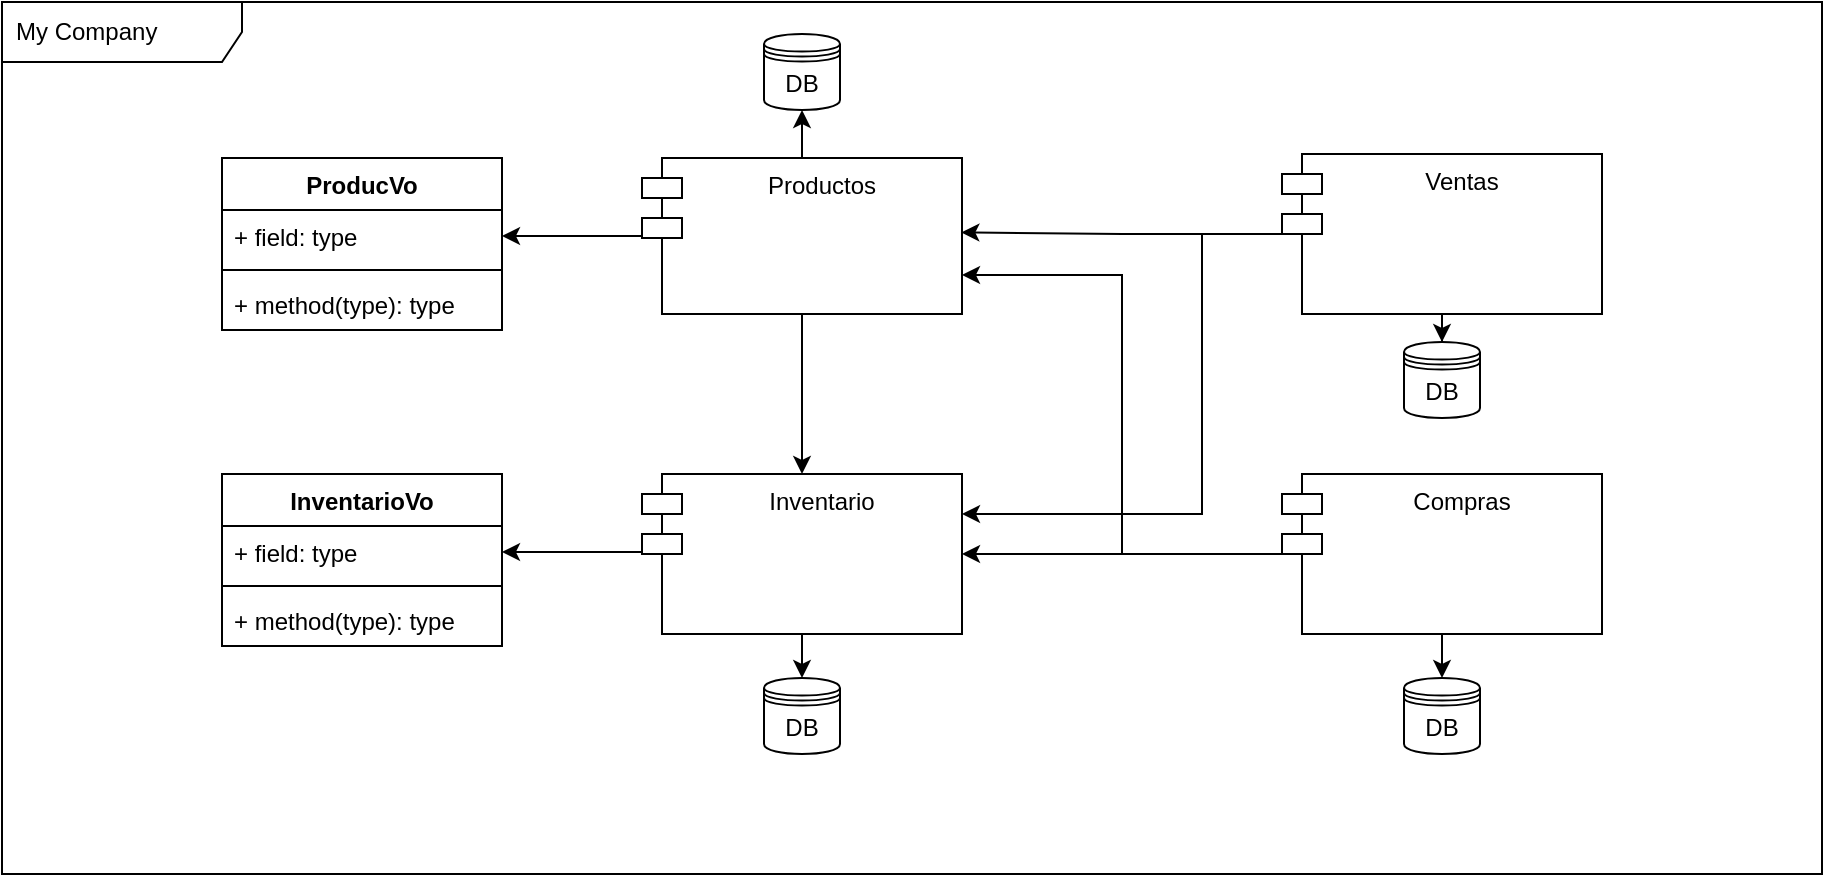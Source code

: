 <mxfile version="20.2.7" type="device" pages="5"><diagram id="Zrxux1QVwjo2xbWIQY5f" name="Diagrama-1"><mxGraphModel dx="1422" dy="754" grid="1" gridSize="10" guides="1" tooltips="1" connect="1" arrows="1" fold="1" page="1" pageScale="1" pageWidth="1169" pageHeight="827" math="0" shadow="0"><root><mxCell id="0"/><mxCell id="1" parent="0"/><mxCell id="VQ3wUtL_cpgTp8slWjfF-2" value="My Company" style="shape=umlFrame;whiteSpace=wrap;html=1;width=120;height=30;boundedLbl=1;verticalAlign=middle;align=left;spacingLeft=5;" parent="1" vertex="1"><mxGeometry x="120" y="244" width="910" height="436" as="geometry"/></mxCell><mxCell id="VQ3wUtL_cpgTp8slWjfF-40" style="edgeStyle=orthogonalEdgeStyle;rounded=0;orthogonalLoop=1;jettySize=auto;html=1;entryX=1;entryY=0.5;entryDx=0;entryDy=0;" parent="1" source="VQ3wUtL_cpgTp8slWjfF-1" target="VQ3wUtL_cpgTp8slWjfF-6" edge="1"><mxGeometry relative="1" as="geometry"/></mxCell><mxCell id="VQ3wUtL_cpgTp8slWjfF-44" style="edgeStyle=orthogonalEdgeStyle;rounded=0;orthogonalLoop=1;jettySize=auto;html=1;entryX=1;entryY=0.75;entryDx=0;entryDy=0;" parent="1" source="VQ3wUtL_cpgTp8slWjfF-1" target="VQ3wUtL_cpgTp8slWjfF-5" edge="1"><mxGeometry relative="1" as="geometry"/></mxCell><mxCell id="VQ3wUtL_cpgTp8slWjfF-46" value="" style="edgeStyle=orthogonalEdgeStyle;rounded=0;orthogonalLoop=1;jettySize=auto;html=1;" parent="1" source="VQ3wUtL_cpgTp8slWjfF-1" target="VQ3wUtL_cpgTp8slWjfF-14" edge="1"><mxGeometry relative="1" as="geometry"/></mxCell><mxCell id="VQ3wUtL_cpgTp8slWjfF-1" value="Compras" style="shape=module;align=left;spacingLeft=20;align=center;verticalAlign=top;" parent="1" vertex="1"><mxGeometry x="760" y="480" width="160" height="80" as="geometry"/></mxCell><mxCell id="VQ3wUtL_cpgTp8slWjfF-45" value="" style="edgeStyle=orthogonalEdgeStyle;rounded=0;orthogonalLoop=1;jettySize=auto;html=1;" parent="1" source="VQ3wUtL_cpgTp8slWjfF-4" target="VQ3wUtL_cpgTp8slWjfF-17" edge="1"><mxGeometry relative="1" as="geometry"/></mxCell><mxCell id="JUW2UXgPuVfukKaQm2c9-3" style="edgeStyle=orthogonalEdgeStyle;rounded=0;orthogonalLoop=1;jettySize=auto;html=1;entryX=0.998;entryY=0.477;entryDx=0;entryDy=0;entryPerimeter=0;" parent="1" source="VQ3wUtL_cpgTp8slWjfF-4" target="VQ3wUtL_cpgTp8slWjfF-5" edge="1"><mxGeometry relative="1" as="geometry"/></mxCell><mxCell id="JUW2UXgPuVfukKaQm2c9-4" style="edgeStyle=orthogonalEdgeStyle;rounded=0;orthogonalLoop=1;jettySize=auto;html=1;entryX=1;entryY=0.25;entryDx=0;entryDy=0;" parent="1" source="VQ3wUtL_cpgTp8slWjfF-4" target="VQ3wUtL_cpgTp8slWjfF-6" edge="1"><mxGeometry relative="1" as="geometry"><Array as="points"><mxPoint x="720" y="360"/><mxPoint x="720" y="500"/></Array></mxGeometry></mxCell><mxCell id="VQ3wUtL_cpgTp8slWjfF-4" value="Ventas" style="shape=module;align=left;spacingLeft=20;align=center;verticalAlign=top;" parent="1" vertex="1"><mxGeometry x="760" y="320" width="160" height="80" as="geometry"/></mxCell><mxCell id="VQ3wUtL_cpgTp8slWjfF-36" style="edgeStyle=orthogonalEdgeStyle;rounded=0;orthogonalLoop=1;jettySize=auto;html=1;entryX=1;entryY=0.5;entryDx=0;entryDy=0;" parent="1" source="VQ3wUtL_cpgTp8slWjfF-5" target="VQ3wUtL_cpgTp8slWjfF-29" edge="1"><mxGeometry relative="1" as="geometry"/></mxCell><mxCell id="VQ3wUtL_cpgTp8slWjfF-38" value="" style="edgeStyle=orthogonalEdgeStyle;rounded=0;orthogonalLoop=1;jettySize=auto;html=1;" parent="1" source="VQ3wUtL_cpgTp8slWjfF-5" target="VQ3wUtL_cpgTp8slWjfF-18" edge="1"><mxGeometry relative="1" as="geometry"/></mxCell><mxCell id="VQ3wUtL_cpgTp8slWjfF-47" value="" style="edgeStyle=orthogonalEdgeStyle;rounded=0;orthogonalLoop=1;jettySize=auto;html=1;" parent="1" source="VQ3wUtL_cpgTp8slWjfF-5" target="VQ3wUtL_cpgTp8slWjfF-6" edge="1"><mxGeometry relative="1" as="geometry"/></mxCell><mxCell id="VQ3wUtL_cpgTp8slWjfF-5" value="Productos" style="shape=module;align=left;spacingLeft=20;align=center;verticalAlign=top;" parent="1" vertex="1"><mxGeometry x="440" y="322" width="160" height="78" as="geometry"/></mxCell><mxCell id="VQ3wUtL_cpgTp8slWjfF-37" style="edgeStyle=orthogonalEdgeStyle;rounded=0;orthogonalLoop=1;jettySize=auto;html=1;entryX=1;entryY=0.5;entryDx=0;entryDy=0;" parent="1" source="VQ3wUtL_cpgTp8slWjfF-6" target="VQ3wUtL_cpgTp8slWjfF-33" edge="1"><mxGeometry relative="1" as="geometry"><Array as="points"><mxPoint x="420" y="519"/><mxPoint x="420" y="519"/></Array></mxGeometry></mxCell><mxCell id="VQ3wUtL_cpgTp8slWjfF-39" value="" style="edgeStyle=orthogonalEdgeStyle;rounded=0;orthogonalLoop=1;jettySize=auto;html=1;" parent="1" source="VQ3wUtL_cpgTp8slWjfF-6" target="VQ3wUtL_cpgTp8slWjfF-16" edge="1"><mxGeometry relative="1" as="geometry"/></mxCell><mxCell id="VQ3wUtL_cpgTp8slWjfF-6" value="Inventario" style="shape=module;align=left;spacingLeft=20;align=center;verticalAlign=top;" parent="1" vertex="1"><mxGeometry x="440" y="480" width="160" height="80" as="geometry"/></mxCell><mxCell id="VQ3wUtL_cpgTp8slWjfF-14" value="DB" style="shape=datastore;whiteSpace=wrap;html=1;" parent="1" vertex="1"><mxGeometry x="821" y="582" width="38" height="38" as="geometry"/></mxCell><mxCell id="VQ3wUtL_cpgTp8slWjfF-16" value="DB" style="shape=datastore;whiteSpace=wrap;html=1;" parent="1" vertex="1"><mxGeometry x="501" y="582" width="38" height="38" as="geometry"/></mxCell><mxCell id="VQ3wUtL_cpgTp8slWjfF-17" value="DB" style="shape=datastore;whiteSpace=wrap;html=1;" parent="1" vertex="1"><mxGeometry x="821" y="414" width="38" height="38" as="geometry"/></mxCell><mxCell id="VQ3wUtL_cpgTp8slWjfF-18" value="DB" style="shape=datastore;whiteSpace=wrap;html=1;" parent="1" vertex="1"><mxGeometry x="501" y="260" width="38" height="38" as="geometry"/></mxCell><mxCell id="VQ3wUtL_cpgTp8slWjfF-28" value="ProducVo" style="swimlane;fontStyle=1;align=center;verticalAlign=top;childLayout=stackLayout;horizontal=1;startSize=26;horizontalStack=0;resizeParent=1;resizeParentMax=0;resizeLast=0;collapsible=1;marginBottom=0;" parent="1" vertex="1"><mxGeometry x="230" y="322" width="140" height="86" as="geometry"/></mxCell><mxCell id="VQ3wUtL_cpgTp8slWjfF-29" value="+ field: type" style="text;strokeColor=none;fillColor=none;align=left;verticalAlign=top;spacingLeft=4;spacingRight=4;overflow=hidden;rotatable=0;points=[[0,0.5],[1,0.5]];portConstraint=eastwest;" parent="VQ3wUtL_cpgTp8slWjfF-28" vertex="1"><mxGeometry y="26" width="140" height="26" as="geometry"/></mxCell><mxCell id="VQ3wUtL_cpgTp8slWjfF-30" value="" style="line;strokeWidth=1;fillColor=none;align=left;verticalAlign=middle;spacingTop=-1;spacingLeft=3;spacingRight=3;rotatable=0;labelPosition=right;points=[];portConstraint=eastwest;" parent="VQ3wUtL_cpgTp8slWjfF-28" vertex="1"><mxGeometry y="52" width="140" height="8" as="geometry"/></mxCell><mxCell id="VQ3wUtL_cpgTp8slWjfF-31" value="+ method(type): type" style="text;strokeColor=none;fillColor=none;align=left;verticalAlign=top;spacingLeft=4;spacingRight=4;overflow=hidden;rotatable=0;points=[[0,0.5],[1,0.5]];portConstraint=eastwest;" parent="VQ3wUtL_cpgTp8slWjfF-28" vertex="1"><mxGeometry y="60" width="140" height="26" as="geometry"/></mxCell><mxCell id="VQ3wUtL_cpgTp8slWjfF-32" value="InventarioVo" style="swimlane;fontStyle=1;align=center;verticalAlign=top;childLayout=stackLayout;horizontal=1;startSize=26;horizontalStack=0;resizeParent=1;resizeParentMax=0;resizeLast=0;collapsible=1;marginBottom=0;" parent="1" vertex="1"><mxGeometry x="230" y="480" width="140" height="86" as="geometry"/></mxCell><mxCell id="VQ3wUtL_cpgTp8slWjfF-33" value="+ field: type" style="text;strokeColor=none;fillColor=none;align=left;verticalAlign=top;spacingLeft=4;spacingRight=4;overflow=hidden;rotatable=0;points=[[0,0.5],[1,0.5]];portConstraint=eastwest;" parent="VQ3wUtL_cpgTp8slWjfF-32" vertex="1"><mxGeometry y="26" width="140" height="26" as="geometry"/></mxCell><mxCell id="VQ3wUtL_cpgTp8slWjfF-34" value="" style="line;strokeWidth=1;fillColor=none;align=left;verticalAlign=middle;spacingTop=-1;spacingLeft=3;spacingRight=3;rotatable=0;labelPosition=right;points=[];portConstraint=eastwest;" parent="VQ3wUtL_cpgTp8slWjfF-32" vertex="1"><mxGeometry y="52" width="140" height="8" as="geometry"/></mxCell><mxCell id="VQ3wUtL_cpgTp8slWjfF-35" value="+ method(type): type" style="text;strokeColor=none;fillColor=none;align=left;verticalAlign=top;spacingLeft=4;spacingRight=4;overflow=hidden;rotatable=0;points=[[0,0.5],[1,0.5]];portConstraint=eastwest;" parent="VQ3wUtL_cpgTp8slWjfF-32" vertex="1"><mxGeometry y="60" width="140" height="26" as="geometry"/></mxCell></root></mxGraphModel></diagram><diagram name="Diagrama-2" id="TSGUJ7TOiSRdg4VQQiGb"><mxGraphModel dx="1483" dy="687" grid="1" gridSize="10" guides="1" tooltips="1" connect="1" arrows="1" fold="1" page="1" pageScale="1" pageWidth="1169" pageHeight="827" math="0" shadow="0"><root><mxCell id="5naulnWxM2juTKvyK0kL-0"/><mxCell id="5naulnWxM2juTKvyK0kL-1" parent="5naulnWxM2juTKvyK0kL-0"/><mxCell id="5naulnWxM2juTKvyK0kL-2" value="My Company" style="shape=umlFrame;whiteSpace=wrap;html=1;width=120;height=30;boundedLbl=1;verticalAlign=middle;align=left;spacingLeft=5;" parent="5naulnWxM2juTKvyK0kL-1" vertex="1"><mxGeometry x="40" y="244" width="1020" height="436" as="geometry"/></mxCell><mxCell id="5naulnWxM2juTKvyK0kL-3" style="edgeStyle=orthogonalEdgeStyle;rounded=0;orthogonalLoop=1;jettySize=auto;html=1;entryX=1;entryY=0.5;entryDx=0;entryDy=0;" parent="5naulnWxM2juTKvyK0kL-1" source="5naulnWxM2juTKvyK0kL-6" target="5naulnWxM2juTKvyK0kL-17" edge="1"><mxGeometry relative="1" as="geometry"/></mxCell><mxCell id="5naulnWxM2juTKvyK0kL-4" style="edgeStyle=orthogonalEdgeStyle;rounded=0;orthogonalLoop=1;jettySize=auto;html=1;entryX=1;entryY=0.75;entryDx=0;entryDy=0;" parent="5naulnWxM2juTKvyK0kL-1" source="5naulnWxM2juTKvyK0kL-6" target="5naulnWxM2juTKvyK0kL-14" edge="1"><mxGeometry relative="1" as="geometry"/></mxCell><mxCell id="5naulnWxM2juTKvyK0kL-5" value="" style="edgeStyle=orthogonalEdgeStyle;rounded=0;orthogonalLoop=1;jettySize=auto;html=1;" parent="5naulnWxM2juTKvyK0kL-1" source="5naulnWxM2juTKvyK0kL-6" target="5naulnWxM2juTKvyK0kL-18" edge="1"><mxGeometry relative="1" as="geometry"/></mxCell><mxCell id="4PLNRqN4rRz3HSst25F_-13" style="edgeStyle=orthogonalEdgeStyle;rounded=0;orthogonalLoop=1;jettySize=auto;html=1;entryX=0;entryY=0.5;entryDx=0;entryDy=0;" parent="5naulnWxM2juTKvyK0kL-1" source="5naulnWxM2juTKvyK0kL-6" target="4PLNRqN4rRz3HSst25F_-5" edge="1"><mxGeometry relative="1" as="geometry"/></mxCell><mxCell id="4PLNRqN4rRz3HSst25F_-23" style="edgeStyle=orthogonalEdgeStyle;rounded=0;orthogonalLoop=1;jettySize=auto;html=1;entryX=0;entryY=0.5;entryDx=0;entryDy=0;" parent="5naulnWxM2juTKvyK0kL-1" source="5naulnWxM2juTKvyK0kL-6" target="4PLNRqN4rRz3HSst25F_-16" edge="1"><mxGeometry relative="1" as="geometry"><Array as="points"><mxPoint x="840" y="520"/><mxPoint x="840" y="621"/></Array></mxGeometry></mxCell><mxCell id="5naulnWxM2juTKvyK0kL-6" value="Compras" style="shape=module;align=left;spacingLeft=20;align=center;verticalAlign=top;" parent="5naulnWxM2juTKvyK0kL-1" vertex="1"><mxGeometry x="630" y="480" width="160" height="80" as="geometry"/></mxCell><mxCell id="5naulnWxM2juTKvyK0kL-7" value="" style="edgeStyle=orthogonalEdgeStyle;rounded=0;orthogonalLoop=1;jettySize=auto;html=1;" parent="5naulnWxM2juTKvyK0kL-1" source="5naulnWxM2juTKvyK0kL-10" target="5naulnWxM2juTKvyK0kL-20" edge="1"><mxGeometry relative="1" as="geometry"/></mxCell><mxCell id="5naulnWxM2juTKvyK0kL-8" style="edgeStyle=orthogonalEdgeStyle;rounded=0;orthogonalLoop=1;jettySize=auto;html=1;entryX=0.998;entryY=0.477;entryDx=0;entryDy=0;entryPerimeter=0;fillColor=#a20025;strokeColor=#6F0000;" parent="5naulnWxM2juTKvyK0kL-1" source="5naulnWxM2juTKvyK0kL-10" target="5naulnWxM2juTKvyK0kL-14" edge="1"><mxGeometry relative="1" as="geometry"/></mxCell><mxCell id="5naulnWxM2juTKvyK0kL-9" style="edgeStyle=orthogonalEdgeStyle;rounded=0;orthogonalLoop=1;jettySize=auto;html=1;entryX=1;entryY=0.25;entryDx=0;entryDy=0;fillColor=#a20025;strokeColor=#6F0000;dashed=1;" parent="5naulnWxM2juTKvyK0kL-1" source="5naulnWxM2juTKvyK0kL-10" target="5naulnWxM2juTKvyK0kL-17" edge="1"><mxGeometry relative="1" as="geometry"><Array as="points"><mxPoint x="590" y="360"/><mxPoint x="590" y="500"/></Array></mxGeometry></mxCell><mxCell id="4PLNRqN4rRz3HSst25F_-24" style="edgeStyle=orthogonalEdgeStyle;rounded=0;orthogonalLoop=1;jettySize=auto;html=1;entryX=0;entryY=0.5;entryDx=0;entryDy=0;" parent="5naulnWxM2juTKvyK0kL-1" source="5naulnWxM2juTKvyK0kL-10" target="4PLNRqN4rRz3HSst25F_-1" edge="1"><mxGeometry relative="1" as="geometry"><Array as="points"><mxPoint x="840" y="360"/><mxPoint x="840" y="321"/></Array></mxGeometry></mxCell><mxCell id="4PLNRqN4rRz3HSst25F_-25" style="edgeStyle=orthogonalEdgeStyle;rounded=0;orthogonalLoop=1;jettySize=auto;html=1;" parent="5naulnWxM2juTKvyK0kL-1" source="5naulnWxM2juTKvyK0kL-10" target="4PLNRqN4rRz3HSst25F_-20" edge="1"><mxGeometry relative="1" as="geometry"><Array as="points"><mxPoint x="840" y="360"/><mxPoint x="840" y="420"/></Array></mxGeometry></mxCell><mxCell id="5naulnWxM2juTKvyK0kL-10" value="Ventas" style="shape=module;align=left;spacingLeft=20;align=center;verticalAlign=top;" parent="5naulnWxM2juTKvyK0kL-1" vertex="1"><mxGeometry x="630" y="320" width="160" height="80" as="geometry"/></mxCell><mxCell id="5naulnWxM2juTKvyK0kL-11" style="edgeStyle=orthogonalEdgeStyle;rounded=0;orthogonalLoop=1;jettySize=auto;html=1;entryX=1;entryY=0.5;entryDx=0;entryDy=0;" parent="5naulnWxM2juTKvyK0kL-1" source="5naulnWxM2juTKvyK0kL-14" target="5naulnWxM2juTKvyK0kL-23" edge="1"><mxGeometry relative="1" as="geometry"><Array as="points"><mxPoint x="280" y="361"/><mxPoint x="280" y="331"/></Array></mxGeometry></mxCell><mxCell id="5naulnWxM2juTKvyK0kL-12" value="" style="edgeStyle=orthogonalEdgeStyle;rounded=0;orthogonalLoop=1;jettySize=auto;html=1;" parent="5naulnWxM2juTKvyK0kL-1" source="5naulnWxM2juTKvyK0kL-14" target="5naulnWxM2juTKvyK0kL-21" edge="1"><mxGeometry relative="1" as="geometry"/></mxCell><mxCell id="5naulnWxM2juTKvyK0kL-13" value="" style="edgeStyle=orthogonalEdgeStyle;rounded=0;orthogonalLoop=1;jettySize=auto;html=1;" parent="5naulnWxM2juTKvyK0kL-1" source="5naulnWxM2juTKvyK0kL-14" target="5naulnWxM2juTKvyK0kL-17" edge="1"><mxGeometry relative="1" as="geometry"/></mxCell><mxCell id="4PLNRqN4rRz3HSst25F_-31" style="edgeStyle=orthogonalEdgeStyle;rounded=0;orthogonalLoop=1;jettySize=auto;html=1;" parent="5naulnWxM2juTKvyK0kL-1" source="5naulnWxM2juTKvyK0kL-14" target="4PLNRqN4rRz3HSst25F_-27" edge="1"><mxGeometry relative="1" as="geometry"><Array as="points"><mxPoint x="280" y="361"/><mxPoint x="280" y="423"/></Array></mxGeometry></mxCell><mxCell id="5naulnWxM2juTKvyK0kL-14" value="Productos" style="shape=module;align=left;spacingLeft=20;align=center;verticalAlign=top;" parent="5naulnWxM2juTKvyK0kL-1" vertex="1"><mxGeometry x="310" y="322" width="160" height="78" as="geometry"/></mxCell><mxCell id="5naulnWxM2juTKvyK0kL-16" value="" style="edgeStyle=orthogonalEdgeStyle;rounded=0;orthogonalLoop=1;jettySize=auto;html=1;" parent="5naulnWxM2juTKvyK0kL-1" source="5naulnWxM2juTKvyK0kL-17" target="5naulnWxM2juTKvyK0kL-19" edge="1"><mxGeometry relative="1" as="geometry"/></mxCell><mxCell id="4PLNRqN4rRz3HSst25F_-30" style="edgeStyle=orthogonalEdgeStyle;rounded=0;orthogonalLoop=1;jettySize=auto;html=1;" parent="5naulnWxM2juTKvyK0kL-1" source="5naulnWxM2juTKvyK0kL-17" target="5naulnWxM2juTKvyK0kL-27" edge="1"><mxGeometry relative="1" as="geometry"/></mxCell><mxCell id="5naulnWxM2juTKvyK0kL-17" value="Inventario" style="shape=module;align=left;spacingLeft=20;align=center;verticalAlign=top;" parent="5naulnWxM2juTKvyK0kL-1" vertex="1"><mxGeometry x="310" y="480" width="160" height="80" as="geometry"/></mxCell><mxCell id="5naulnWxM2juTKvyK0kL-18" value="DB" style="shape=datastore;whiteSpace=wrap;html=1;" parent="5naulnWxM2juTKvyK0kL-1" vertex="1"><mxGeometry x="691" y="582" width="38" height="38" as="geometry"/></mxCell><mxCell id="5naulnWxM2juTKvyK0kL-19" value="DB" style="shape=datastore;whiteSpace=wrap;html=1;" parent="5naulnWxM2juTKvyK0kL-1" vertex="1"><mxGeometry x="371" y="582" width="38" height="38" as="geometry"/></mxCell><mxCell id="5naulnWxM2juTKvyK0kL-20" value="DB" style="shape=datastore;whiteSpace=wrap;html=1;" parent="5naulnWxM2juTKvyK0kL-1" vertex="1"><mxGeometry x="691" y="414" width="38" height="38" as="geometry"/></mxCell><mxCell id="5naulnWxM2juTKvyK0kL-21" value="DB" style="shape=datastore;whiteSpace=wrap;html=1;" parent="5naulnWxM2juTKvyK0kL-1" vertex="1"><mxGeometry x="371" y="260" width="38" height="38" as="geometry"/></mxCell><mxCell id="5naulnWxM2juTKvyK0kL-22" value="ProducVo" style="swimlane;fontStyle=1;align=center;verticalAlign=top;childLayout=stackLayout;horizontal=1;startSize=26;horizontalStack=0;resizeParent=1;resizeParentMax=0;resizeLast=0;collapsible=1;marginBottom=0;" parent="5naulnWxM2juTKvyK0kL-1" vertex="1"><mxGeometry x="100" y="292" width="140" height="86" as="geometry"/></mxCell><mxCell id="5naulnWxM2juTKvyK0kL-23" value="+ field: type" style="text;strokeColor=none;fillColor=none;align=left;verticalAlign=top;spacingLeft=4;spacingRight=4;overflow=hidden;rotatable=0;points=[[0,0.5],[1,0.5]];portConstraint=eastwest;" parent="5naulnWxM2juTKvyK0kL-22" vertex="1"><mxGeometry y="26" width="140" height="26" as="geometry"/></mxCell><mxCell id="5naulnWxM2juTKvyK0kL-24" value="" style="line;strokeWidth=1;fillColor=none;align=left;verticalAlign=middle;spacingTop=-1;spacingLeft=3;spacingRight=3;rotatable=0;labelPosition=right;points=[];portConstraint=eastwest;" parent="5naulnWxM2juTKvyK0kL-22" vertex="1"><mxGeometry y="52" width="140" height="8" as="geometry"/></mxCell><mxCell id="5naulnWxM2juTKvyK0kL-25" value="+ method(type): type" style="text;strokeColor=none;fillColor=none;align=left;verticalAlign=top;spacingLeft=4;spacingRight=4;overflow=hidden;rotatable=0;points=[[0,0.5],[1,0.5]];portConstraint=eastwest;" parent="5naulnWxM2juTKvyK0kL-22" vertex="1"><mxGeometry y="60" width="140" height="26" as="geometry"/></mxCell><mxCell id="5naulnWxM2juTKvyK0kL-26" value="InventarioVo" style="swimlane;fontStyle=1;align=center;verticalAlign=top;childLayout=stackLayout;horizontal=1;startSize=26;horizontalStack=0;resizeParent=1;resizeParentMax=0;resizeLast=0;collapsible=1;marginBottom=0;" parent="5naulnWxM2juTKvyK0kL-1" vertex="1"><mxGeometry x="100" y="510" width="140" height="86" as="geometry"/></mxCell><mxCell id="5naulnWxM2juTKvyK0kL-27" value="+ field: type" style="text;strokeColor=none;fillColor=none;align=left;verticalAlign=top;spacingLeft=4;spacingRight=4;overflow=hidden;rotatable=0;points=[[0,0.5],[1,0.5]];portConstraint=eastwest;" parent="5naulnWxM2juTKvyK0kL-26" vertex="1"><mxGeometry y="26" width="140" height="26" as="geometry"/></mxCell><mxCell id="5naulnWxM2juTKvyK0kL-28" value="" style="line;strokeWidth=1;fillColor=none;align=left;verticalAlign=middle;spacingTop=-1;spacingLeft=3;spacingRight=3;rotatable=0;labelPosition=right;points=[];portConstraint=eastwest;" parent="5naulnWxM2juTKvyK0kL-26" vertex="1"><mxGeometry y="52" width="140" height="8" as="geometry"/></mxCell><mxCell id="5naulnWxM2juTKvyK0kL-29" value="+ method(type): type" style="text;strokeColor=none;fillColor=none;align=left;verticalAlign=top;spacingLeft=4;spacingRight=4;overflow=hidden;rotatable=0;points=[[0,0.5],[1,0.5]];portConstraint=eastwest;" parent="5naulnWxM2juTKvyK0kL-26" vertex="1"><mxGeometry y="60" width="140" height="26" as="geometry"/></mxCell><mxCell id="4PLNRqN4rRz3HSst25F_-0" value="ProducVo" style="swimlane;fontStyle=1;align=center;verticalAlign=top;childLayout=stackLayout;horizontal=1;startSize=26;horizontalStack=0;resizeParent=1;resizeParentMax=0;resizeLast=0;collapsible=1;marginBottom=0;" parent="5naulnWxM2juTKvyK0kL-1" vertex="1"><mxGeometry x="900" y="282" width="140" height="86" as="geometry"/></mxCell><mxCell id="4PLNRqN4rRz3HSst25F_-1" value="+ field: type" style="text;strokeColor=none;fillColor=none;align=left;verticalAlign=top;spacingLeft=4;spacingRight=4;overflow=hidden;rotatable=0;points=[[0,0.5],[1,0.5]];portConstraint=eastwest;" parent="4PLNRqN4rRz3HSst25F_-0" vertex="1"><mxGeometry y="26" width="140" height="26" as="geometry"/></mxCell><mxCell id="4PLNRqN4rRz3HSst25F_-2" value="" style="line;strokeWidth=1;fillColor=none;align=left;verticalAlign=middle;spacingTop=-1;spacingLeft=3;spacingRight=3;rotatable=0;labelPosition=right;points=[];portConstraint=eastwest;" parent="4PLNRqN4rRz3HSst25F_-0" vertex="1"><mxGeometry y="52" width="140" height="8" as="geometry"/></mxCell><mxCell id="4PLNRqN4rRz3HSst25F_-3" value="+ method(type): type" style="text;strokeColor=none;fillColor=none;align=left;verticalAlign=top;spacingLeft=4;spacingRight=4;overflow=hidden;rotatable=0;points=[[0,0.5],[1,0.5]];portConstraint=eastwest;" parent="4PLNRqN4rRz3HSst25F_-0" vertex="1"><mxGeometry y="60" width="140" height="26" as="geometry"/></mxCell><mxCell id="4PLNRqN4rRz3HSst25F_-4" value="InventarioVo" style="swimlane;fontStyle=1;align=center;verticalAlign=top;childLayout=stackLayout;horizontal=1;startSize=26;horizontalStack=0;resizeParent=1;resizeParentMax=0;resizeLast=0;collapsible=1;marginBottom=0;" parent="5naulnWxM2juTKvyK0kL-1" vertex="1"><mxGeometry x="900" y="480" width="140" height="86" as="geometry"/></mxCell><mxCell id="4PLNRqN4rRz3HSst25F_-5" value="+ field: type" style="text;strokeColor=none;fillColor=none;align=left;verticalAlign=top;spacingLeft=4;spacingRight=4;overflow=hidden;rotatable=0;points=[[0,0.5],[1,0.5]];portConstraint=eastwest;" parent="4PLNRqN4rRz3HSst25F_-4" vertex="1"><mxGeometry y="26" width="140" height="26" as="geometry"/></mxCell><mxCell id="4PLNRqN4rRz3HSst25F_-6" value="" style="line;strokeWidth=1;fillColor=none;align=left;verticalAlign=middle;spacingTop=-1;spacingLeft=3;spacingRight=3;rotatable=0;labelPosition=right;points=[];portConstraint=eastwest;" parent="4PLNRqN4rRz3HSst25F_-4" vertex="1"><mxGeometry y="52" width="140" height="8" as="geometry"/></mxCell><mxCell id="4PLNRqN4rRz3HSst25F_-7" value="+ method(type): type" style="text;strokeColor=none;fillColor=none;align=left;verticalAlign=top;spacingLeft=4;spacingRight=4;overflow=hidden;rotatable=0;points=[[0,0.5],[1,0.5]];portConstraint=eastwest;" parent="4PLNRqN4rRz3HSst25F_-4" vertex="1"><mxGeometry y="60" width="140" height="26" as="geometry"/></mxCell><mxCell id="4PLNRqN4rRz3HSst25F_-15" value="ProducVo" style="swimlane;fontStyle=1;align=center;verticalAlign=top;childLayout=stackLayout;horizontal=1;startSize=26;horizontalStack=0;resizeParent=1;resizeParentMax=0;resizeLast=0;collapsible=1;marginBottom=0;" parent="5naulnWxM2juTKvyK0kL-1" vertex="1"><mxGeometry x="900" y="582" width="140" height="86" as="geometry"/></mxCell><mxCell id="4PLNRqN4rRz3HSst25F_-16" value="+ field: type" style="text;strokeColor=none;fillColor=none;align=left;verticalAlign=top;spacingLeft=4;spacingRight=4;overflow=hidden;rotatable=0;points=[[0,0.5],[1,0.5]];portConstraint=eastwest;" parent="4PLNRqN4rRz3HSst25F_-15" vertex="1"><mxGeometry y="26" width="140" height="26" as="geometry"/></mxCell><mxCell id="4PLNRqN4rRz3HSst25F_-17" value="" style="line;strokeWidth=1;fillColor=none;align=left;verticalAlign=middle;spacingTop=-1;spacingLeft=3;spacingRight=3;rotatable=0;labelPosition=right;points=[];portConstraint=eastwest;" parent="4PLNRqN4rRz3HSst25F_-15" vertex="1"><mxGeometry y="52" width="140" height="8" as="geometry"/></mxCell><mxCell id="4PLNRqN4rRz3HSst25F_-18" value="+ method(type): type" style="text;strokeColor=none;fillColor=none;align=left;verticalAlign=top;spacingLeft=4;spacingRight=4;overflow=hidden;rotatable=0;points=[[0,0.5],[1,0.5]];portConstraint=eastwest;" parent="4PLNRqN4rRz3HSst25F_-15" vertex="1"><mxGeometry y="60" width="140" height="26" as="geometry"/></mxCell><mxCell id="4PLNRqN4rRz3HSst25F_-19" value="InventarioVo" style="swimlane;fontStyle=1;align=center;verticalAlign=top;childLayout=stackLayout;horizontal=1;startSize=26;horizontalStack=0;resizeParent=1;resizeParentMax=0;resizeLast=0;collapsible=1;marginBottom=0;" parent="5naulnWxM2juTKvyK0kL-1" vertex="1"><mxGeometry x="900" y="380" width="140" height="86" as="geometry"/></mxCell><mxCell id="4PLNRqN4rRz3HSst25F_-20" value="+ field: type" style="text;strokeColor=none;fillColor=none;align=left;verticalAlign=top;spacingLeft=4;spacingRight=4;overflow=hidden;rotatable=0;points=[[0,0.5],[1,0.5]];portConstraint=eastwest;" parent="4PLNRqN4rRz3HSst25F_-19" vertex="1"><mxGeometry y="26" width="140" height="26" as="geometry"/></mxCell><mxCell id="4PLNRqN4rRz3HSst25F_-21" value="" style="line;strokeWidth=1;fillColor=none;align=left;verticalAlign=middle;spacingTop=-1;spacingLeft=3;spacingRight=3;rotatable=0;labelPosition=right;points=[];portConstraint=eastwest;" parent="4PLNRqN4rRz3HSst25F_-19" vertex="1"><mxGeometry y="52" width="140" height="8" as="geometry"/></mxCell><mxCell id="4PLNRqN4rRz3HSst25F_-22" value="+ method(type): type" style="text;strokeColor=none;fillColor=none;align=left;verticalAlign=top;spacingLeft=4;spacingRight=4;overflow=hidden;rotatable=0;points=[[0,0.5],[1,0.5]];portConstraint=eastwest;" parent="4PLNRqN4rRz3HSst25F_-19" vertex="1"><mxGeometry y="60" width="140" height="26" as="geometry"/></mxCell><mxCell id="4PLNRqN4rRz3HSst25F_-26" value="InventarioVo" style="swimlane;fontStyle=1;align=center;verticalAlign=top;childLayout=stackLayout;horizontal=1;startSize=26;horizontalStack=0;resizeParent=1;resizeParentMax=0;resizeLast=0;collapsible=1;marginBottom=0;" parent="5naulnWxM2juTKvyK0kL-1" vertex="1"><mxGeometry x="100" y="384" width="140" height="86" as="geometry"/></mxCell><mxCell id="4PLNRqN4rRz3HSst25F_-27" value="+ field: type" style="text;strokeColor=none;fillColor=none;align=left;verticalAlign=top;spacingLeft=4;spacingRight=4;overflow=hidden;rotatable=0;points=[[0,0.5],[1,0.5]];portConstraint=eastwest;" parent="4PLNRqN4rRz3HSst25F_-26" vertex="1"><mxGeometry y="26" width="140" height="26" as="geometry"/></mxCell><mxCell id="4PLNRqN4rRz3HSst25F_-28" value="" style="line;strokeWidth=1;fillColor=none;align=left;verticalAlign=middle;spacingTop=-1;spacingLeft=3;spacingRight=3;rotatable=0;labelPosition=right;points=[];portConstraint=eastwest;" parent="4PLNRqN4rRz3HSst25F_-26" vertex="1"><mxGeometry y="52" width="140" height="8" as="geometry"/></mxCell><mxCell id="4PLNRqN4rRz3HSst25F_-29" value="+ method(type): type" style="text;strokeColor=none;fillColor=none;align=left;verticalAlign=top;spacingLeft=4;spacingRight=4;overflow=hidden;rotatable=0;points=[[0,0.5],[1,0.5]];portConstraint=eastwest;" parent="4PLNRqN4rRz3HSst25F_-26" vertex="1"><mxGeometry y="60" width="140" height="26" as="geometry"/></mxCell></root></mxGraphModel></diagram><diagram name="Diagrama-3" id="OL2NClIWvAmrOKT_XeGL"><mxGraphModel dx="1730" dy="802" grid="1" gridSize="10" guides="1" tooltips="1" connect="1" arrows="1" fold="1" page="1" pageScale="1" pageWidth="1169" pageHeight="827" math="0" shadow="0"><root><mxCell id="MI6ODixo2I6pMacY1AGh-0"/><mxCell id="MI6ODixo2I6pMacY1AGh-1" parent="MI6ODixo2I6pMacY1AGh-0"/><mxCell id="MI6ODixo2I6pMacY1AGh-2" value="My Company" style="shape=umlFrame;whiteSpace=wrap;html=1;width=120;height=30;boundedLbl=1;verticalAlign=middle;align=left;spacingLeft=5;" vertex="1" parent="MI6ODixo2I6pMacY1AGh-1"><mxGeometry x="40" y="244" width="1110" height="436" as="geometry"/></mxCell><mxCell id="MI6ODixo2I6pMacY1AGh-3" style="edgeStyle=orthogonalEdgeStyle;rounded=0;orthogonalLoop=1;jettySize=auto;html=1;entryX=1;entryY=0.5;entryDx=0;entryDy=0;" edge="1" parent="MI6ODixo2I6pMacY1AGh-1" source="MI6ODixo2I6pMacY1AGh-8" target="MI6ODixo2I6pMacY1AGh-22"><mxGeometry relative="1" as="geometry"/></mxCell><mxCell id="MI6ODixo2I6pMacY1AGh-4" style="edgeStyle=orthogonalEdgeStyle;rounded=0;orthogonalLoop=1;jettySize=auto;html=1;entryX=1;entryY=0.75;entryDx=0;entryDy=0;" edge="1" parent="MI6ODixo2I6pMacY1AGh-1" source="MI6ODixo2I6pMacY1AGh-8" target="MI6ODixo2I6pMacY1AGh-19"><mxGeometry relative="1" as="geometry"/></mxCell><mxCell id="MI6ODixo2I6pMacY1AGh-5" value="" style="edgeStyle=orthogonalEdgeStyle;rounded=0;orthogonalLoop=1;jettySize=auto;html=1;" edge="1" parent="MI6ODixo2I6pMacY1AGh-1" source="MI6ODixo2I6pMacY1AGh-8" target="MI6ODixo2I6pMacY1AGh-23"><mxGeometry relative="1" as="geometry"/></mxCell><mxCell id="sNAEV1SShJLVywCOE765-5" style="edgeStyle=orthogonalEdgeStyle;rounded=0;orthogonalLoop=1;jettySize=auto;html=1;entryX=1;entryY=0.75;entryDx=0;entryDy=0;dashed=1;fillColor=#60a917;strokeColor=#2D7600;" edge="1" parent="MI6ODixo2I6pMacY1AGh-1" source="MI6ODixo2I6pMacY1AGh-8" target="sNAEV1SShJLVywCOE765-0"><mxGeometry relative="1" as="geometry"><Array as="points"><mxPoint x="910" y="418"/></Array></mxGeometry></mxCell><mxCell id="sNAEV1SShJLVywCOE765-6" style="edgeStyle=orthogonalEdgeStyle;rounded=0;orthogonalLoop=1;jettySize=auto;html=1;entryX=1;entryY=0.25;entryDx=0;entryDy=0;dashed=1;fillColor=#6a00ff;strokeColor=#3700CC;" edge="1" parent="MI6ODixo2I6pMacY1AGh-1" source="MI6ODixo2I6pMacY1AGh-8" target="sNAEV1SShJLVywCOE765-1"><mxGeometry relative="1" as="geometry"><Array as="points"><mxPoint x="870" y="453"/></Array></mxGeometry></mxCell><mxCell id="MI6ODixo2I6pMacY1AGh-8" value="Compras" style="shape=module;align=left;spacingLeft=20;align=center;verticalAlign=top;" vertex="1" parent="MI6ODixo2I6pMacY1AGh-1"><mxGeometry x="820" y="480" width="160" height="80" as="geometry"/></mxCell><mxCell id="MI6ODixo2I6pMacY1AGh-9" value="" style="edgeStyle=orthogonalEdgeStyle;rounded=0;orthogonalLoop=1;jettySize=auto;html=1;" edge="1" parent="MI6ODixo2I6pMacY1AGh-1" source="MI6ODixo2I6pMacY1AGh-14" target="MI6ODixo2I6pMacY1AGh-25"><mxGeometry relative="1" as="geometry"/></mxCell><mxCell id="MI6ODixo2I6pMacY1AGh-10" style="edgeStyle=orthogonalEdgeStyle;rounded=0;orthogonalLoop=1;jettySize=auto;html=1;entryX=0.998;entryY=0.477;entryDx=0;entryDy=0;entryPerimeter=0;fillColor=#a20025;strokeColor=#6F0000;" edge="1" parent="MI6ODixo2I6pMacY1AGh-1" source="MI6ODixo2I6pMacY1AGh-14" target="MI6ODixo2I6pMacY1AGh-19"><mxGeometry relative="1" as="geometry"/></mxCell><mxCell id="MI6ODixo2I6pMacY1AGh-11" style="edgeStyle=orthogonalEdgeStyle;rounded=0;orthogonalLoop=1;jettySize=auto;html=1;entryX=1;entryY=0.25;entryDx=0;entryDy=0;fillColor=#a20025;strokeColor=#6F0000;dashed=1;" edge="1" parent="MI6ODixo2I6pMacY1AGh-1" source="MI6ODixo2I6pMacY1AGh-14" target="MI6ODixo2I6pMacY1AGh-22"><mxGeometry relative="1" as="geometry"><Array as="points"><mxPoint x="780" y="360"/><mxPoint x="780" y="500"/></Array></mxGeometry></mxCell><mxCell id="sNAEV1SShJLVywCOE765-4" style="edgeStyle=orthogonalEdgeStyle;rounded=0;orthogonalLoop=1;jettySize=auto;html=1;entryX=1;entryY=0.75;entryDx=0;entryDy=0;dashed=1;fillColor=#60a917;strokeColor=#2D7600;" edge="1" parent="MI6ODixo2I6pMacY1AGh-1" source="MI6ODixo2I6pMacY1AGh-14" target="sNAEV1SShJLVywCOE765-0"><mxGeometry relative="1" as="geometry"><Array as="points"><mxPoint x="910" y="418"/></Array></mxGeometry></mxCell><mxCell id="sNAEV1SShJLVywCOE765-7" style="edgeStyle=orthogonalEdgeStyle;rounded=0;orthogonalLoop=1;jettySize=auto;html=1;entryX=1;entryY=0.25;entryDx=0;entryDy=0;dashed=1;fillColor=#6a00ff;strokeColor=#3700CC;" edge="1" parent="MI6ODixo2I6pMacY1AGh-1" source="MI6ODixo2I6pMacY1AGh-14" target="sNAEV1SShJLVywCOE765-1"><mxGeometry relative="1" as="geometry"><Array as="points"><mxPoint x="870" y="453"/></Array></mxGeometry></mxCell><mxCell id="MI6ODixo2I6pMacY1AGh-14" value="Ventas" style="shape=module;align=left;spacingLeft=20;align=center;verticalAlign=top;" vertex="1" parent="MI6ODixo2I6pMacY1AGh-1"><mxGeometry x="820" y="320" width="160" height="80" as="geometry"/></mxCell><mxCell id="MI6ODixo2I6pMacY1AGh-16" value="" style="edgeStyle=orthogonalEdgeStyle;rounded=0;orthogonalLoop=1;jettySize=auto;html=1;" edge="1" parent="MI6ODixo2I6pMacY1AGh-1" source="MI6ODixo2I6pMacY1AGh-19" target="MI6ODixo2I6pMacY1AGh-26"><mxGeometry relative="1" as="geometry"/></mxCell><mxCell id="MI6ODixo2I6pMacY1AGh-17" value="" style="edgeStyle=orthogonalEdgeStyle;rounded=0;orthogonalLoop=1;jettySize=auto;html=1;" edge="1" parent="MI6ODixo2I6pMacY1AGh-1" source="MI6ODixo2I6pMacY1AGh-19" target="MI6ODixo2I6pMacY1AGh-22"><mxGeometry relative="1" as="geometry"/></mxCell><mxCell id="sNAEV1SShJLVywCOE765-2" style="edgeStyle=orthogonalEdgeStyle;rounded=0;orthogonalLoop=1;jettySize=auto;html=1;entryX=1;entryY=0.5;entryDx=0;entryDy=0;fillColor=#60a917;strokeColor=#2D7600;" edge="1" parent="MI6ODixo2I6pMacY1AGh-1" source="MI6ODixo2I6pMacY1AGh-19" target="sNAEV1SShJLVywCOE765-0"><mxGeometry relative="1" as="geometry"/></mxCell><mxCell id="sNAEV1SShJLVywCOE765-8" style="edgeStyle=orthogonalEdgeStyle;rounded=0;orthogonalLoop=1;jettySize=auto;html=1;entryX=1;entryY=0.25;entryDx=0;entryDy=0;dashed=1;fillColor=#6a00ff;strokeColor=#3700CC;" edge="1" parent="MI6ODixo2I6pMacY1AGh-1" source="MI6ODixo2I6pMacY1AGh-19" target="sNAEV1SShJLVywCOE765-1"><mxGeometry relative="1" as="geometry"><Array as="points"><mxPoint x="560" y="453"/></Array></mxGeometry></mxCell><mxCell id="MI6ODixo2I6pMacY1AGh-19" value="Productos" style="shape=module;align=left;spacingLeft=20;align=center;verticalAlign=top;" vertex="1" parent="MI6ODixo2I6pMacY1AGh-1"><mxGeometry x="500" y="322" width="160" height="78" as="geometry"/></mxCell><mxCell id="MI6ODixo2I6pMacY1AGh-20" value="" style="edgeStyle=orthogonalEdgeStyle;rounded=0;orthogonalLoop=1;jettySize=auto;html=1;" edge="1" parent="MI6ODixo2I6pMacY1AGh-1" source="MI6ODixo2I6pMacY1AGh-22" target="MI6ODixo2I6pMacY1AGh-24"><mxGeometry relative="1" as="geometry"/></mxCell><mxCell id="sNAEV1SShJLVywCOE765-3" style="edgeStyle=orthogonalEdgeStyle;rounded=0;orthogonalLoop=1;jettySize=auto;html=1;fillColor=#6a00ff;strokeColor=#3700CC;" edge="1" parent="MI6ODixo2I6pMacY1AGh-1" source="MI6ODixo2I6pMacY1AGh-22" target="sNAEV1SShJLVywCOE765-1"><mxGeometry relative="1" as="geometry"/></mxCell><mxCell id="MI6ODixo2I6pMacY1AGh-22" value="Inventario" style="shape=module;align=left;spacingLeft=20;align=center;verticalAlign=top;" vertex="1" parent="MI6ODixo2I6pMacY1AGh-1"><mxGeometry x="500" y="480" width="160" height="80" as="geometry"/></mxCell><mxCell id="MI6ODixo2I6pMacY1AGh-23" value="DB" style="shape=datastore;whiteSpace=wrap;html=1;" vertex="1" parent="MI6ODixo2I6pMacY1AGh-1"><mxGeometry x="1040" y="501" width="38" height="38" as="geometry"/></mxCell><mxCell id="MI6ODixo2I6pMacY1AGh-24" value="DB" style="shape=datastore;whiteSpace=wrap;html=1;" vertex="1" parent="MI6ODixo2I6pMacY1AGh-1"><mxGeometry x="561" y="582" width="38" height="38" as="geometry"/></mxCell><mxCell id="MI6ODixo2I6pMacY1AGh-25" value="DB" style="shape=datastore;whiteSpace=wrap;html=1;" vertex="1" parent="MI6ODixo2I6pMacY1AGh-1"><mxGeometry x="1040" y="341" width="38" height="38" as="geometry"/></mxCell><mxCell id="MI6ODixo2I6pMacY1AGh-26" value="DB" style="shape=datastore;whiteSpace=wrap;html=1;" vertex="1" parent="MI6ODixo2I6pMacY1AGh-1"><mxGeometry x="561" y="260" width="38" height="38" as="geometry"/></mxCell><mxCell id="ZQoVPnv8h7_yBDJP8MTG-8" style="edgeStyle=orthogonalEdgeStyle;rounded=0;orthogonalLoop=1;jettySize=auto;html=1;entryX=1;entryY=0.5;entryDx=0;entryDy=0;" edge="1" parent="MI6ODixo2I6pMacY1AGh-1" source="sNAEV1SShJLVywCOE765-0" target="ZQoVPnv8h7_yBDJP8MTG-1"><mxGeometry relative="1" as="geometry"/></mxCell><mxCell id="sNAEV1SShJLVywCOE765-0" value="LibraryVos&#10;Productos" style="shape=module;align=left;spacingLeft=20;align=center;verticalAlign=top;" vertex="1" parent="MI6ODixo2I6pMacY1AGh-1"><mxGeometry x="330" y="380" width="100" height="50" as="geometry"/></mxCell><mxCell id="ZQoVPnv8h7_yBDJP8MTG-9" style="edgeStyle=orthogonalEdgeStyle;rounded=0;orthogonalLoop=1;jettySize=auto;html=1;" edge="1" parent="MI6ODixo2I6pMacY1AGh-1" source="sNAEV1SShJLVywCOE765-1" target="ZQoVPnv8h7_yBDJP8MTG-5"><mxGeometry relative="1" as="geometry"/></mxCell><mxCell id="sNAEV1SShJLVywCOE765-1" value="LibraryVos&#10;Inventario" style="shape=module;align=left;spacingLeft=20;align=center;verticalAlign=top;" vertex="1" parent="MI6ODixo2I6pMacY1AGh-1"><mxGeometry x="330" y="440" width="100" height="50" as="geometry"/></mxCell><mxCell id="ZQoVPnv8h7_yBDJP8MTG-0" value="ProducVo" style="swimlane;fontStyle=1;align=center;verticalAlign=top;childLayout=stackLayout;horizontal=1;startSize=26;horizontalStack=0;resizeParent=1;resizeParentMax=0;resizeLast=0;collapsible=1;marginBottom=0;" vertex="1" parent="MI6ODixo2I6pMacY1AGh-1"><mxGeometry x="90" y="350" width="140" height="86" as="geometry"/></mxCell><mxCell id="ZQoVPnv8h7_yBDJP8MTG-1" value="+ field: type" style="text;strokeColor=none;fillColor=none;align=left;verticalAlign=top;spacingLeft=4;spacingRight=4;overflow=hidden;rotatable=0;points=[[0,0.5],[1,0.5]];portConstraint=eastwest;" vertex="1" parent="ZQoVPnv8h7_yBDJP8MTG-0"><mxGeometry y="26" width="140" height="26" as="geometry"/></mxCell><mxCell id="ZQoVPnv8h7_yBDJP8MTG-2" value="" style="line;strokeWidth=1;fillColor=none;align=left;verticalAlign=middle;spacingTop=-1;spacingLeft=3;spacingRight=3;rotatable=0;labelPosition=right;points=[];portConstraint=eastwest;" vertex="1" parent="ZQoVPnv8h7_yBDJP8MTG-0"><mxGeometry y="52" width="140" height="8" as="geometry"/></mxCell><mxCell id="ZQoVPnv8h7_yBDJP8MTG-3" value="+ method(type): type" style="text;strokeColor=none;fillColor=none;align=left;verticalAlign=top;spacingLeft=4;spacingRight=4;overflow=hidden;rotatable=0;points=[[0,0.5],[1,0.5]];portConstraint=eastwest;" vertex="1" parent="ZQoVPnv8h7_yBDJP8MTG-0"><mxGeometry y="60" width="140" height="26" as="geometry"/></mxCell><mxCell id="ZQoVPnv8h7_yBDJP8MTG-4" value="InventarioVo" style="swimlane;fontStyle=1;align=center;verticalAlign=top;childLayout=stackLayout;horizontal=1;startSize=26;horizontalStack=0;resizeParent=1;resizeParentMax=0;resizeLast=0;collapsible=1;marginBottom=0;" vertex="1" parent="MI6ODixo2I6pMacY1AGh-1"><mxGeometry x="90" y="442" width="140" height="86" as="geometry"/></mxCell><mxCell id="ZQoVPnv8h7_yBDJP8MTG-5" value="+ field: type" style="text;strokeColor=none;fillColor=none;align=left;verticalAlign=top;spacingLeft=4;spacingRight=4;overflow=hidden;rotatable=0;points=[[0,0.5],[1,0.5]];portConstraint=eastwest;" vertex="1" parent="ZQoVPnv8h7_yBDJP8MTG-4"><mxGeometry y="26" width="140" height="26" as="geometry"/></mxCell><mxCell id="ZQoVPnv8h7_yBDJP8MTG-6" value="" style="line;strokeWidth=1;fillColor=none;align=left;verticalAlign=middle;spacingTop=-1;spacingLeft=3;spacingRight=3;rotatable=0;labelPosition=right;points=[];portConstraint=eastwest;" vertex="1" parent="ZQoVPnv8h7_yBDJP8MTG-4"><mxGeometry y="52" width="140" height="8" as="geometry"/></mxCell><mxCell id="ZQoVPnv8h7_yBDJP8MTG-7" value="+ method(type): type" style="text;strokeColor=none;fillColor=none;align=left;verticalAlign=top;spacingLeft=4;spacingRight=4;overflow=hidden;rotatable=0;points=[[0,0.5],[1,0.5]];portConstraint=eastwest;" vertex="1" parent="ZQoVPnv8h7_yBDJP8MTG-4"><mxGeometry y="60" width="140" height="26" as="geometry"/></mxCell></root></mxGraphModel></diagram><diagram name="Diagrama-4" id="7bWpjd6ubnzYLYNtORAz"><mxGraphModel dx="1422" dy="754" grid="1" gridSize="10" guides="1" tooltips="1" connect="1" arrows="1" fold="1" page="1" pageScale="1" pageWidth="1169" pageHeight="827" math="0" shadow="0"><root><mxCell id="1M78BVyY6JmgPOQkKT7J-0"/><mxCell id="1M78BVyY6JmgPOQkKT7J-1" parent="1M78BVyY6JmgPOQkKT7J-0"/><mxCell id="1M78BVyY6JmgPOQkKT7J-2" value="Base de Datos" style="verticalAlign=bottom;align=center;spacingTop=8;spacingLeft=2;spacingRight=12;shape=cube;size=10;direction=south;fontStyle=4;html=1;" parent="1M78BVyY6JmgPOQkKT7J-1" vertex="1"><mxGeometry x="620" y="635" width="380" height="120" as="geometry"/></mxCell><mxCell id="1M78BVyY6JmgPOQkKT7J-3" value="My Company" style="shape=umlFrame;whiteSpace=wrap;html=1;width=120;height=30;boundedLbl=1;verticalAlign=middle;align=left;spacingLeft=5;" parent="1M78BVyY6JmgPOQkKT7J-1" vertex="1"><mxGeometry x="40" y="244" width="1040" height="556" as="geometry"/></mxCell><mxCell id="1M78BVyY6JmgPOQkKT7J-4" style="edgeStyle=orthogonalEdgeStyle;rounded=0;orthogonalLoop=1;jettySize=auto;html=1;entryX=1;entryY=0.5;entryDx=0;entryDy=0;" parent="1M78BVyY6JmgPOQkKT7J-1" source="1M78BVyY6JmgPOQkKT7J-6" target="1M78BVyY6JmgPOQkKT7J-14" edge="1"><mxGeometry relative="1" as="geometry"/></mxCell><mxCell id="1M78BVyY6JmgPOQkKT7J-5" style="edgeStyle=orthogonalEdgeStyle;rounded=0;orthogonalLoop=1;jettySize=auto;html=1;entryX=1;entryY=0.75;entryDx=0;entryDy=0;" parent="1M78BVyY6JmgPOQkKT7J-1" source="1M78BVyY6JmgPOQkKT7J-6" target="1M78BVyY6JmgPOQkKT7J-12" edge="1"><mxGeometry relative="1" as="geometry"><Array as="points"><mxPoint x="760" y="540"/><mxPoint x="760" y="381"/></Array></mxGeometry></mxCell><mxCell id="TseGl_oInMaZE9A7Sah9-4" style="edgeStyle=orthogonalEdgeStyle;rounded=0;orthogonalLoop=1;jettySize=auto;html=1;entryX=1;entryY=0.75;entryDx=0;entryDy=0;fillColor=#008a00;strokeColor=#005700;" parent="1M78BVyY6JmgPOQkKT7J-1" source="1M78BVyY6JmgPOQkKT7J-6" target="TseGl_oInMaZE9A7Sah9-0" edge="1"><mxGeometry relative="1" as="geometry"><Array as="points"><mxPoint x="920" y="428"/></Array></mxGeometry></mxCell><mxCell id="TseGl_oInMaZE9A7Sah9-7" style="edgeStyle=orthogonalEdgeStyle;rounded=0;orthogonalLoop=1;jettySize=auto;html=1;entryX=1;entryY=0.5;entryDx=0;entryDy=0;fillColor=#a20025;strokeColor=#6F0000;" parent="1M78BVyY6JmgPOQkKT7J-1" source="1M78BVyY6JmgPOQkKT7J-6" target="TseGl_oInMaZE9A7Sah9-1" edge="1"><mxGeometry relative="1" as="geometry"><Array as="points"><mxPoint x="870" y="475"/></Array></mxGeometry></mxCell><mxCell id="1M78BVyY6JmgPOQkKT7J-6" value="Compras" style="shape=module;align=left;spacingLeft=20;align=center;verticalAlign=top;" parent="1M78BVyY6JmgPOQkKT7J-1" vertex="1"><mxGeometry x="840" y="500" width="160" height="80" as="geometry"/></mxCell><mxCell id="1M78BVyY6JmgPOQkKT7J-7" style="edgeStyle=orthogonalEdgeStyle;rounded=0;orthogonalLoop=1;jettySize=auto;html=1;entryX=0.998;entryY=0.477;entryDx=0;entryDy=0;entryPerimeter=0;" parent="1M78BVyY6JmgPOQkKT7J-1" source="1M78BVyY6JmgPOQkKT7J-9" target="1M78BVyY6JmgPOQkKT7J-12" edge="1"><mxGeometry relative="1" as="geometry"/></mxCell><mxCell id="1M78BVyY6JmgPOQkKT7J-8" style="edgeStyle=orthogonalEdgeStyle;rounded=0;orthogonalLoop=1;jettySize=auto;html=1;entryX=1;entryY=0.25;entryDx=0;entryDy=0;" parent="1M78BVyY6JmgPOQkKT7J-1" source="1M78BVyY6JmgPOQkKT7J-9" target="1M78BVyY6JmgPOQkKT7J-14" edge="1"><mxGeometry relative="1" as="geometry"><Array as="points"><mxPoint x="790" y="360"/><mxPoint x="790" y="520"/></Array></mxGeometry></mxCell><mxCell id="TseGl_oInMaZE9A7Sah9-5" style="edgeStyle=orthogonalEdgeStyle;rounded=0;orthogonalLoop=1;jettySize=auto;html=1;entryX=1;entryY=0.75;entryDx=0;entryDy=0;fillColor=#008a00;strokeColor=#005700;" parent="1M78BVyY6JmgPOQkKT7J-1" source="1M78BVyY6JmgPOQkKT7J-9" target="TseGl_oInMaZE9A7Sah9-0" edge="1"><mxGeometry relative="1" as="geometry"><Array as="points"><mxPoint x="920" y="428"/></Array></mxGeometry></mxCell><mxCell id="TseGl_oInMaZE9A7Sah9-6" style="edgeStyle=orthogonalEdgeStyle;rounded=0;orthogonalLoop=1;jettySize=auto;html=1;entryX=1;entryY=0.5;entryDx=0;entryDy=0;fillColor=#a20025;strokeColor=#6F0000;" parent="1M78BVyY6JmgPOQkKT7J-1" source="1M78BVyY6JmgPOQkKT7J-9" target="TseGl_oInMaZE9A7Sah9-1" edge="1"><mxGeometry relative="1" as="geometry"><Array as="points"><mxPoint x="870" y="475"/></Array></mxGeometry></mxCell><mxCell id="1M78BVyY6JmgPOQkKT7J-9" value="Ventas" style="shape=module;align=left;spacingLeft=20;align=center;verticalAlign=top;" parent="1M78BVyY6JmgPOQkKT7J-1" vertex="1"><mxGeometry x="840" y="320" width="160" height="80" as="geometry"/></mxCell><mxCell id="1M78BVyY6JmgPOQkKT7J-11" value="" style="edgeStyle=orthogonalEdgeStyle;rounded=0;orthogonalLoop=1;jettySize=auto;html=1;fillColor=#1ba1e2;strokeColor=#006EAF;" parent="1M78BVyY6JmgPOQkKT7J-1" source="1M78BVyY6JmgPOQkKT7J-12" target="1M78BVyY6JmgPOQkKT7J-14" edge="1"><mxGeometry relative="1" as="geometry"/></mxCell><mxCell id="TseGl_oInMaZE9A7Sah9-8" style="edgeStyle=orthogonalEdgeStyle;rounded=0;orthogonalLoop=1;jettySize=auto;html=1;entryX=1;entryY=0.5;entryDx=0;entryDy=0;fillColor=#a20025;strokeColor=#6F0000;" parent="1M78BVyY6JmgPOQkKT7J-1" source="1M78BVyY6JmgPOQkKT7J-12" target="TseGl_oInMaZE9A7Sah9-1" edge="1"><mxGeometry relative="1" as="geometry"><Array as="points"><mxPoint x="520" y="475"/></Array></mxGeometry></mxCell><mxCell id="TseGl_oInMaZE9A7Sah9-12" style="edgeStyle=orthogonalEdgeStyle;rounded=0;orthogonalLoop=1;jettySize=auto;html=1;entryX=1;entryY=0.75;entryDx=0;entryDy=0;fillColor=#008a00;strokeColor=#005700;" parent="1M78BVyY6JmgPOQkKT7J-1" source="1M78BVyY6JmgPOQkKT7J-12" target="TseGl_oInMaZE9A7Sah9-0" edge="1"><mxGeometry relative="1" as="geometry"/></mxCell><mxCell id="1M78BVyY6JmgPOQkKT7J-12" value="Productos" style="shape=module;align=left;spacingLeft=20;align=center;verticalAlign=top;" parent="1M78BVyY6JmgPOQkKT7J-1" vertex="1"><mxGeometry x="470" y="322" width="160" height="78" as="geometry"/></mxCell><mxCell id="TseGl_oInMaZE9A7Sah9-13" style="edgeStyle=orthogonalEdgeStyle;rounded=0;orthogonalLoop=1;jettySize=auto;html=1;entryX=1;entryY=0.5;entryDx=0;entryDy=0;fillColor=#a20025;strokeColor=#6F0000;" parent="1M78BVyY6JmgPOQkKT7J-1" source="1M78BVyY6JmgPOQkKT7J-14" target="TseGl_oInMaZE9A7Sah9-1" edge="1"><mxGeometry relative="1" as="geometry"/></mxCell><mxCell id="1M78BVyY6JmgPOQkKT7J-14" value="Inventario" style="shape=module;align=left;spacingLeft=20;align=center;verticalAlign=top;" parent="1M78BVyY6JmgPOQkKT7J-1" vertex="1"><mxGeometry x="470" y="500" width="160" height="80" as="geometry"/></mxCell><mxCell id="1M78BVyY6JmgPOQkKT7J-23" style="edgeStyle=orthogonalEdgeStyle;rounded=0;orthogonalLoop=1;jettySize=auto;html=1;dashed=1;" parent="1M78BVyY6JmgPOQkKT7J-1" source="1M78BVyY6JmgPOQkKT7J-12" target="1M78BVyY6JmgPOQkKT7J-27" edge="1"><mxGeometry relative="1" as="geometry"><Array as="points"><mxPoint x="710" y="400"/><mxPoint x="710" y="600"/><mxPoint x="670" y="600"/></Array></mxGeometry></mxCell><mxCell id="1M78BVyY6JmgPOQkKT7J-24" style="edgeStyle=orthogonalEdgeStyle;rounded=0;orthogonalLoop=1;jettySize=auto;html=1;entryX=0.5;entryY=0;entryDx=0;entryDy=0;dashed=1;exitX=0.064;exitY=0.936;exitDx=0;exitDy=0;exitPerimeter=0;" parent="1M78BVyY6JmgPOQkKT7J-1" source="1M78BVyY6JmgPOQkKT7J-9" target="1M78BVyY6JmgPOQkKT7J-29" edge="1"><mxGeometry relative="1" as="geometry"><Array as="points"><mxPoint x="820" y="395"/><mxPoint x="820" y="600"/><mxPoint x="843" y="600"/></Array></mxGeometry></mxCell><mxCell id="1M78BVyY6JmgPOQkKT7J-25" style="edgeStyle=orthogonalEdgeStyle;rounded=0;orthogonalLoop=1;jettySize=auto;html=1;dashed=1;" parent="1M78BVyY6JmgPOQkKT7J-1" source="1M78BVyY6JmgPOQkKT7J-14" target="1M78BVyY6JmgPOQkKT7J-28" edge="1"><mxGeometry relative="1" as="geometry"><Array as="points"><mxPoint x="757" y="550"/></Array></mxGeometry></mxCell><mxCell id="1M78BVyY6JmgPOQkKT7J-26" style="edgeStyle=orthogonalEdgeStyle;rounded=0;orthogonalLoop=1;jettySize=auto;html=1;dashed=1;" parent="1M78BVyY6JmgPOQkKT7J-1" source="1M78BVyY6JmgPOQkKT7J-6" target="1M78BVyY6JmgPOQkKT7J-30" edge="1"><mxGeometry relative="1" as="geometry"/></mxCell><mxCell id="1M78BVyY6JmgPOQkKT7J-27" value="schema&lt;br&gt;Productos" style="shape=datastore;whiteSpace=wrap;html=1;" parent="1M78BVyY6JmgPOQkKT7J-1" vertex="1"><mxGeometry x="640" y="674" width="60" height="60" as="geometry"/></mxCell><mxCell id="1M78BVyY6JmgPOQkKT7J-28" value="schema&lt;br&gt;Inventario" style="shape=datastore;whiteSpace=wrap;html=1;" parent="1M78BVyY6JmgPOQkKT7J-1" vertex="1"><mxGeometry x="727" y="674" width="60" height="60" as="geometry"/></mxCell><mxCell id="1M78BVyY6JmgPOQkKT7J-29" value="schema&lt;br&gt;Ventas" style="shape=datastore;whiteSpace=wrap;html=1;" parent="1M78BVyY6JmgPOQkKT7J-1" vertex="1"><mxGeometry x="813" y="674" width="60" height="60" as="geometry"/></mxCell><mxCell id="1M78BVyY6JmgPOQkKT7J-30" value="schema&lt;br&gt;Compras" style="shape=datastore;whiteSpace=wrap;html=1;" parent="1M78BVyY6JmgPOQkKT7J-1" vertex="1"><mxGeometry x="890" y="674" width="60" height="60" as="geometry"/></mxCell><mxCell id="1MVjZ170jMe_ip9Qo15F-8" style="edgeStyle=orthogonalEdgeStyle;rounded=0;orthogonalLoop=1;jettySize=auto;html=1;entryX=1;entryY=0.5;entryDx=0;entryDy=0;" parent="1M78BVyY6JmgPOQkKT7J-1" source="TseGl_oInMaZE9A7Sah9-0" target="1MVjZ170jMe_ip9Qo15F-1" edge="1"><mxGeometry relative="1" as="geometry"/></mxCell><mxCell id="TseGl_oInMaZE9A7Sah9-0" value="LibraryVos&#10;Productos" style="shape=module;align=left;spacingLeft=20;align=center;verticalAlign=top;" parent="1M78BVyY6JmgPOQkKT7J-1" vertex="1"><mxGeometry x="280" y="390" width="100" height="50" as="geometry"/></mxCell><mxCell id="1MVjZ170jMe_ip9Qo15F-9" style="edgeStyle=orthogonalEdgeStyle;rounded=0;orthogonalLoop=1;jettySize=auto;html=1;entryX=1;entryY=0.5;entryDx=0;entryDy=0;" parent="1M78BVyY6JmgPOQkKT7J-1" source="TseGl_oInMaZE9A7Sah9-1" target="1MVjZ170jMe_ip9Qo15F-5" edge="1"><mxGeometry relative="1" as="geometry"/></mxCell><mxCell id="TseGl_oInMaZE9A7Sah9-1" value="LibraryVos&#10;Inventario" style="shape=module;align=left;spacingLeft=20;align=center;verticalAlign=top;" parent="1M78BVyY6JmgPOQkKT7J-1" vertex="1"><mxGeometry x="280" y="450" width="100" height="50" as="geometry"/></mxCell><mxCell id="1MVjZ170jMe_ip9Qo15F-0" value="ProducVo" style="swimlane;fontStyle=1;align=center;verticalAlign=top;childLayout=stackLayout;horizontal=1;startSize=26;horizontalStack=0;resizeParent=1;resizeParentMax=0;resizeLast=0;collapsible=1;marginBottom=0;" parent="1M78BVyY6JmgPOQkKT7J-1" vertex="1"><mxGeometry x="80" y="362" width="140" height="86" as="geometry"/></mxCell><mxCell id="1MVjZ170jMe_ip9Qo15F-1" value="+ field: type" style="text;strokeColor=none;fillColor=none;align=left;verticalAlign=top;spacingLeft=4;spacingRight=4;overflow=hidden;rotatable=0;points=[[0,0.5],[1,0.5]];portConstraint=eastwest;" parent="1MVjZ170jMe_ip9Qo15F-0" vertex="1"><mxGeometry y="26" width="140" height="26" as="geometry"/></mxCell><mxCell id="1MVjZ170jMe_ip9Qo15F-2" value="" style="line;strokeWidth=1;fillColor=none;align=left;verticalAlign=middle;spacingTop=-1;spacingLeft=3;spacingRight=3;rotatable=0;labelPosition=right;points=[];portConstraint=eastwest;" parent="1MVjZ170jMe_ip9Qo15F-0" vertex="1"><mxGeometry y="52" width="140" height="8" as="geometry"/></mxCell><mxCell id="1MVjZ170jMe_ip9Qo15F-3" value="+ method(type): type" style="text;strokeColor=none;fillColor=none;align=left;verticalAlign=top;spacingLeft=4;spacingRight=4;overflow=hidden;rotatable=0;points=[[0,0.5],[1,0.5]];portConstraint=eastwest;" parent="1MVjZ170jMe_ip9Qo15F-0" vertex="1"><mxGeometry y="60" width="140" height="26" as="geometry"/></mxCell><mxCell id="1MVjZ170jMe_ip9Qo15F-4" value="InventarioVo" style="swimlane;fontStyle=1;align=center;verticalAlign=top;childLayout=stackLayout;horizontal=1;startSize=26;horizontalStack=0;resizeParent=1;resizeParentMax=0;resizeLast=0;collapsible=1;marginBottom=0;" parent="1M78BVyY6JmgPOQkKT7J-1" vertex="1"><mxGeometry x="80" y="454" width="140" height="86" as="geometry"/></mxCell><mxCell id="1MVjZ170jMe_ip9Qo15F-5" value="+ field: type" style="text;strokeColor=none;fillColor=none;align=left;verticalAlign=top;spacingLeft=4;spacingRight=4;overflow=hidden;rotatable=0;points=[[0,0.5],[1,0.5]];portConstraint=eastwest;" parent="1MVjZ170jMe_ip9Qo15F-4" vertex="1"><mxGeometry y="26" width="140" height="26" as="geometry"/></mxCell><mxCell id="1MVjZ170jMe_ip9Qo15F-6" value="" style="line;strokeWidth=1;fillColor=none;align=left;verticalAlign=middle;spacingTop=-1;spacingLeft=3;spacingRight=3;rotatable=0;labelPosition=right;points=[];portConstraint=eastwest;" parent="1MVjZ170jMe_ip9Qo15F-4" vertex="1"><mxGeometry y="52" width="140" height="8" as="geometry"/></mxCell><mxCell id="1MVjZ170jMe_ip9Qo15F-7" value="+ method(type): type" style="text;strokeColor=none;fillColor=none;align=left;verticalAlign=top;spacingLeft=4;spacingRight=4;overflow=hidden;rotatable=0;points=[[0,0.5],[1,0.5]];portConstraint=eastwest;" parent="1MVjZ170jMe_ip9Qo15F-4" vertex="1"><mxGeometry y="60" width="140" height="26" as="geometry"/></mxCell></root></mxGraphModel></diagram><diagram id="ENpj0kwyl8SyMdL7mWYJ" name="Página-5"><mxGraphModel dx="1422" dy="754" grid="1" gridSize="10" guides="1" tooltips="1" connect="1" arrows="1" fold="1" page="1" pageScale="1" pageWidth="1169" pageHeight="827" math="0" shadow="0"><root><mxCell id="0"/><mxCell id="1" parent="0"/><mxCell id="ENCL4FgWfzi_5WdlnJAC-2" value="Docker" style="rounded=0;whiteSpace=wrap;html=1;verticalAlign=top;" vertex="1" parent="1"><mxGeometry x="340" y="190" width="390" height="150" as="geometry"/></mxCell><mxCell id="ENCL4FgWfzi_5WdlnJAC-5" style="edgeStyle=orthogonalEdgeStyle;rounded=0;orthogonalLoop=1;jettySize=auto;html=1;startArrow=classic;startFill=1;" edge="1" parent="1" source="ENCL4FgWfzi_5WdlnJAC-3" target="ENCL4FgWfzi_5WdlnJAC-4"><mxGeometry relative="1" as="geometry"/></mxCell><mxCell id="ENCL4FgWfzi_5WdlnJAC-3" value="Sonar" style="rounded=0;whiteSpace=wrap;html=1;" vertex="1" parent="1"><mxGeometry x="360" y="220" width="120" height="60" as="geometry"/></mxCell><mxCell id="ENCL4FgWfzi_5WdlnJAC-4" value="Jenkins" style="rounded=0;whiteSpace=wrap;html=1;" vertex="1" parent="1"><mxGeometry x="550" y="220" width="120" height="60" as="geometry"/></mxCell></root></mxGraphModel></diagram></mxfile>